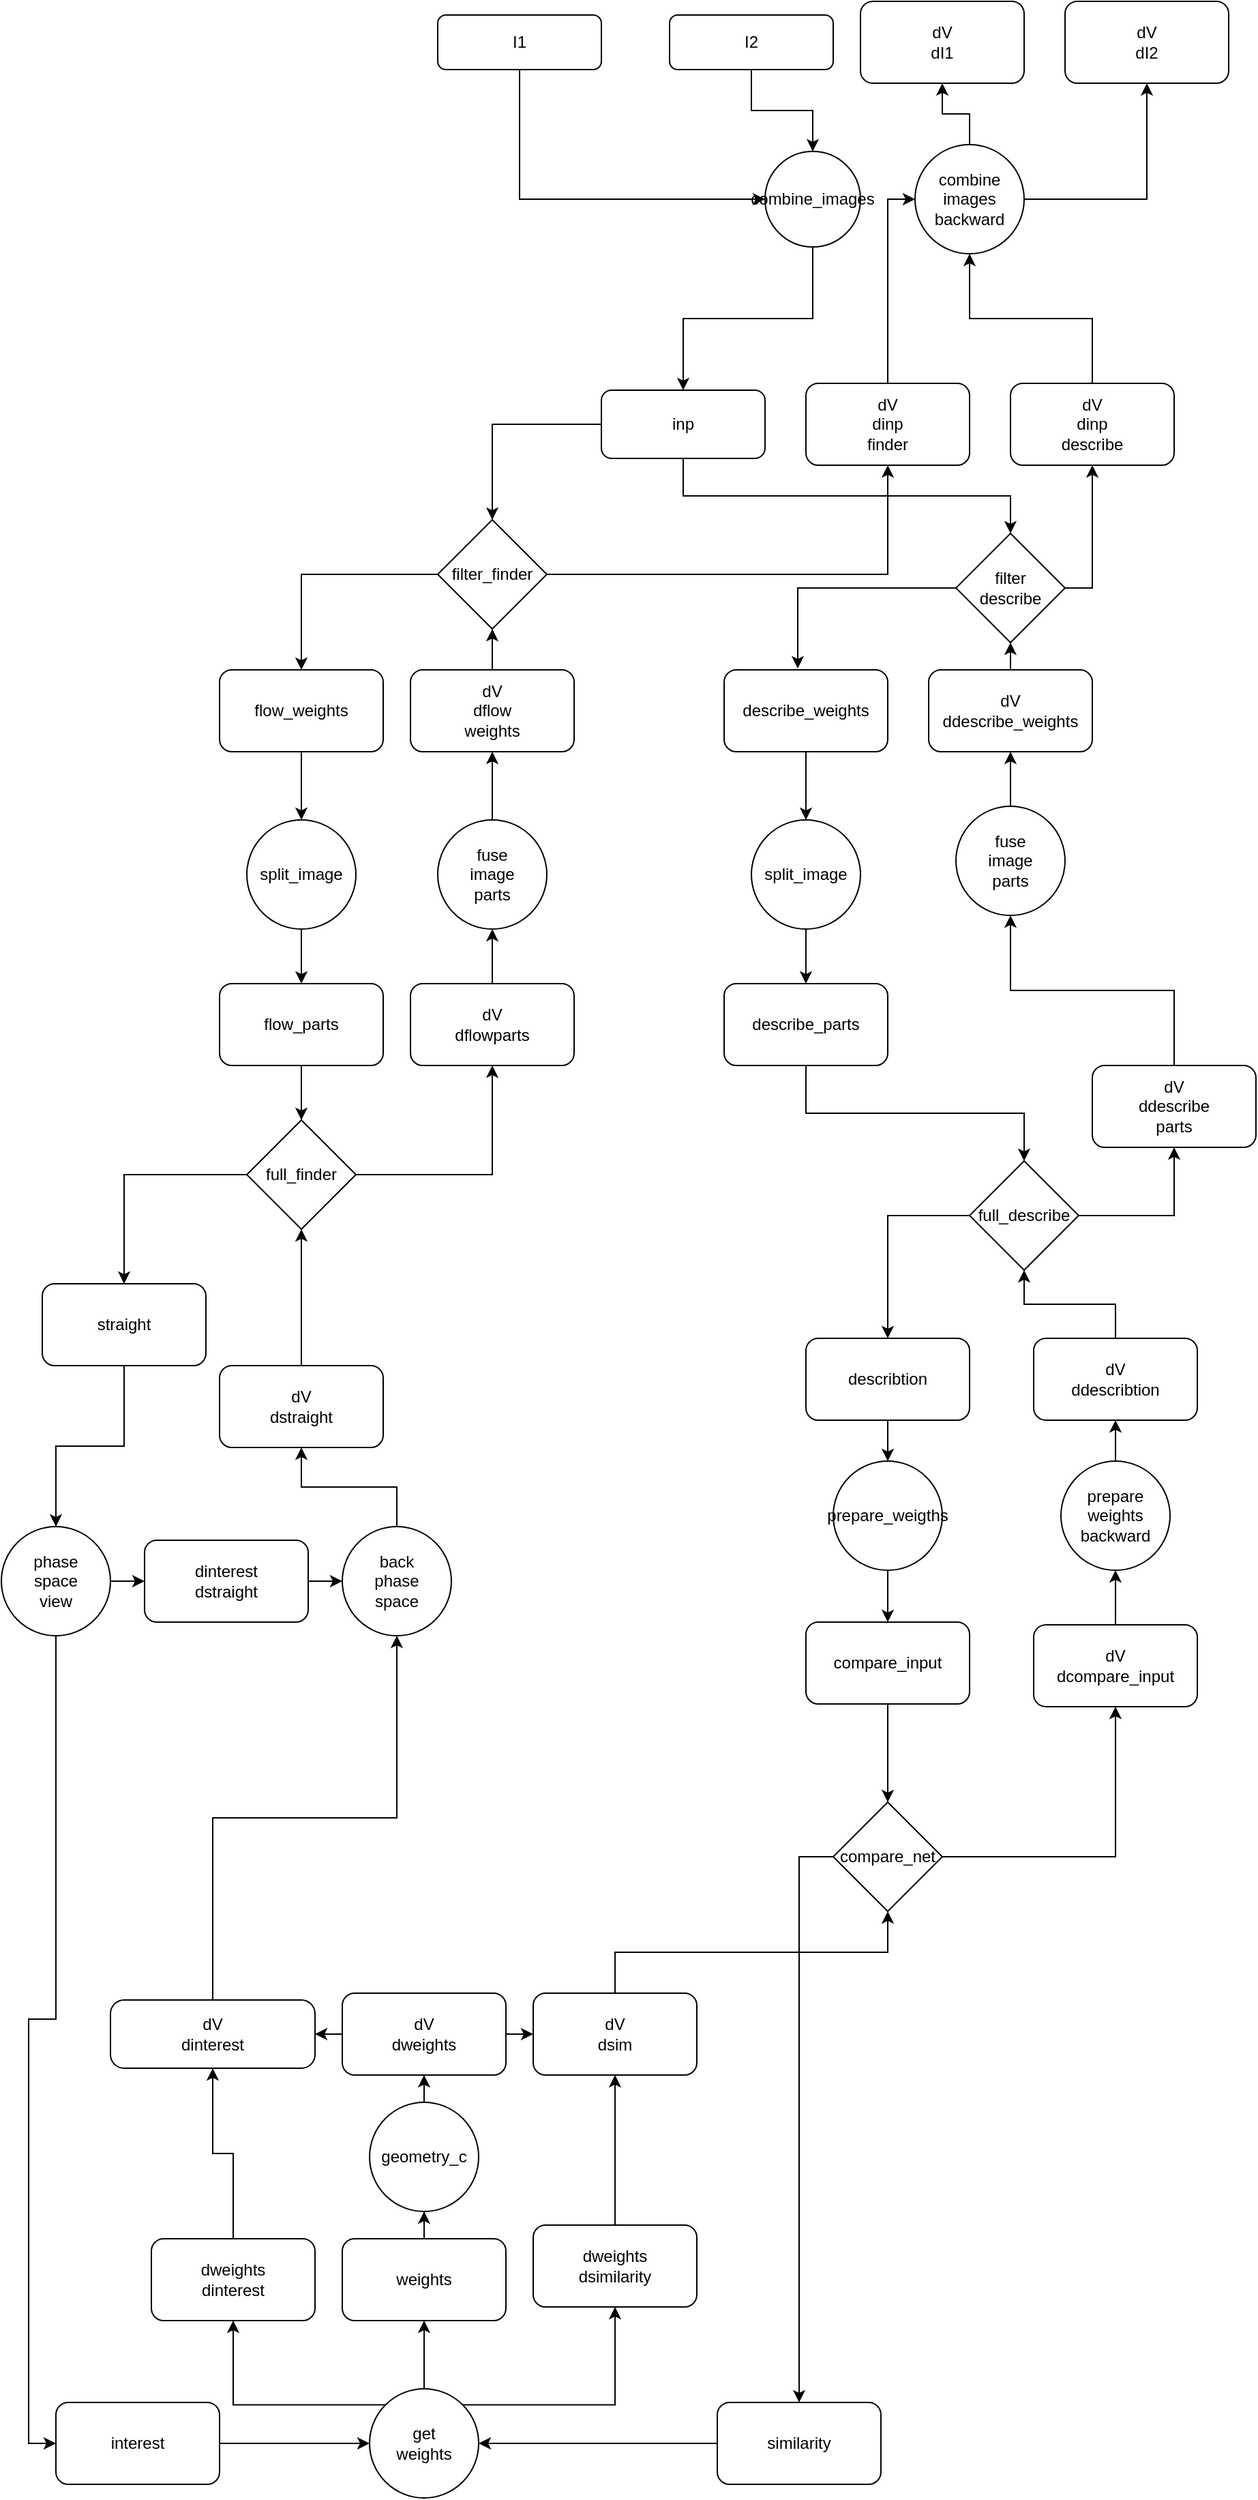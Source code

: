 <mxfile version="13.7.9" type="github" pages="2">
  <diagram id="C5RBs43oDa-KdzZeNtuy" name="Page-1">
    <mxGraphModel dx="1422" dy="861" grid="1" gridSize="10" guides="1" tooltips="1" connect="1" arrows="1" fold="1" page="1" pageScale="1" pageWidth="1654" pageHeight="2336" math="0" shadow="0">
      <root>
        <mxCell id="WIyWlLk6GJQsqaUBKTNV-0" />
        <mxCell id="WIyWlLk6GJQsqaUBKTNV-1" parent="WIyWlLk6GJQsqaUBKTNV-0" />
        <mxCell id="ZOIO8PiVUenInlwV7Wmb-88" style="edgeStyle=orthogonalEdgeStyle;rounded=0;orthogonalLoop=1;jettySize=auto;html=1;entryX=0;entryY=0.5;entryDx=0;entryDy=0;" edge="1" parent="WIyWlLk6GJQsqaUBKTNV-1" source="WIyWlLk6GJQsqaUBKTNV-3" target="UZnxH5_KKz7nb18Rbbq1-2">
          <mxGeometry relative="1" as="geometry">
            <mxPoint x="450" y="140" as="targetPoint" />
            <Array as="points">
              <mxPoint x="390" y="155" />
            </Array>
          </mxGeometry>
        </mxCell>
        <mxCell id="WIyWlLk6GJQsqaUBKTNV-3" value="I1" style="rounded=1;whiteSpace=wrap;html=1;fontSize=12;glass=0;strokeWidth=1;shadow=0;" parent="WIyWlLk6GJQsqaUBKTNV-1" vertex="1">
          <mxGeometry x="330" y="20" width="120" height="40" as="geometry" />
        </mxCell>
        <mxCell id="UZnxH5_KKz7nb18Rbbq1-3" style="edgeStyle=orthogonalEdgeStyle;rounded=0;orthogonalLoop=1;jettySize=auto;html=1;" edge="1" parent="WIyWlLk6GJQsqaUBKTNV-1" source="UZnxH5_KKz7nb18Rbbq1-0" target="UZnxH5_KKz7nb18Rbbq1-2">
          <mxGeometry relative="1" as="geometry" />
        </mxCell>
        <mxCell id="UZnxH5_KKz7nb18Rbbq1-0" value="I2" style="rounded=1;whiteSpace=wrap;html=1;fontSize=12;glass=0;strokeWidth=1;shadow=0;" vertex="1" parent="WIyWlLk6GJQsqaUBKTNV-1">
          <mxGeometry x="500" y="20" width="120" height="40" as="geometry" />
        </mxCell>
        <mxCell id="ZOIO8PiVUenInlwV7Wmb-89" style="edgeStyle=orthogonalEdgeStyle;rounded=0;orthogonalLoop=1;jettySize=auto;html=1;" edge="1" parent="WIyWlLk6GJQsqaUBKTNV-1" source="UZnxH5_KKz7nb18Rbbq1-2" target="UZnxH5_KKz7nb18Rbbq1-5">
          <mxGeometry relative="1" as="geometry" />
        </mxCell>
        <mxCell id="UZnxH5_KKz7nb18Rbbq1-2" value="&lt;div&gt;combine_images&lt;/div&gt;" style="ellipse;whiteSpace=wrap;html=1;aspect=fixed;" vertex="1" parent="WIyWlLk6GJQsqaUBKTNV-1">
          <mxGeometry x="570" y="120" width="70" height="70" as="geometry" />
        </mxCell>
        <mxCell id="UZnxH5_KKz7nb18Rbbq1-8" style="edgeStyle=orthogonalEdgeStyle;rounded=0;orthogonalLoop=1;jettySize=auto;html=1;" edge="1" parent="WIyWlLk6GJQsqaUBKTNV-1" source="UZnxH5_KKz7nb18Rbbq1-5" target="UZnxH5_KKz7nb18Rbbq1-7">
          <mxGeometry relative="1" as="geometry" />
        </mxCell>
        <mxCell id="ZOIO8PiVUenInlwV7Wmb-94" style="edgeStyle=orthogonalEdgeStyle;rounded=0;orthogonalLoop=1;jettySize=auto;html=1;exitX=0.5;exitY=1;exitDx=0;exitDy=0;entryX=0.5;entryY=0;entryDx=0;entryDy=0;" edge="1" parent="WIyWlLk6GJQsqaUBKTNV-1" source="UZnxH5_KKz7nb18Rbbq1-5" target="UZnxH5_KKz7nb18Rbbq1-9">
          <mxGeometry relative="1" as="geometry" />
        </mxCell>
        <mxCell id="UZnxH5_KKz7nb18Rbbq1-5" value="inp" style="rounded=1;whiteSpace=wrap;html=1;" vertex="1" parent="WIyWlLk6GJQsqaUBKTNV-1">
          <mxGeometry x="450" y="295" width="120" height="50" as="geometry" />
        </mxCell>
        <mxCell id="ZOIO8PiVUenInlwV7Wmb-95" style="edgeStyle=orthogonalEdgeStyle;rounded=0;orthogonalLoop=1;jettySize=auto;html=1;exitX=1;exitY=0.5;exitDx=0;exitDy=0;entryX=0.5;entryY=1;entryDx=0;entryDy=0;" edge="1" parent="WIyWlLk6GJQsqaUBKTNV-1" source="UZnxH5_KKz7nb18Rbbq1-7" target="ZOIO8PiVUenInlwV7Wmb-77">
          <mxGeometry relative="1" as="geometry" />
        </mxCell>
        <mxCell id="ZOIO8PiVUenInlwV7Wmb-98" style="edgeStyle=orthogonalEdgeStyle;rounded=0;orthogonalLoop=1;jettySize=auto;html=1;exitX=0;exitY=0.5;exitDx=0;exitDy=0;entryX=0.5;entryY=0;entryDx=0;entryDy=0;" edge="1" parent="WIyWlLk6GJQsqaUBKTNV-1" source="UZnxH5_KKz7nb18Rbbq1-7" target="UZnxH5_KKz7nb18Rbbq1-11">
          <mxGeometry relative="1" as="geometry" />
        </mxCell>
        <mxCell id="UZnxH5_KKz7nb18Rbbq1-7" value="filter_finder" style="rhombus;whiteSpace=wrap;html=1;" vertex="1" parent="WIyWlLk6GJQsqaUBKTNV-1">
          <mxGeometry x="330" y="390" width="80" height="80" as="geometry" />
        </mxCell>
        <mxCell id="ZOIO8PiVUenInlwV7Wmb-73" style="edgeStyle=orthogonalEdgeStyle;rounded=0;orthogonalLoop=1;jettySize=auto;html=1;exitX=0;exitY=0.5;exitDx=0;exitDy=0;entryX=0.45;entryY=-0.017;entryDx=0;entryDy=0;entryPerimeter=0;" edge="1" parent="WIyWlLk6GJQsqaUBKTNV-1" source="UZnxH5_KKz7nb18Rbbq1-9" target="UZnxH5_KKz7nb18Rbbq1-13">
          <mxGeometry relative="1" as="geometry" />
        </mxCell>
        <mxCell id="ZOIO8PiVUenInlwV7Wmb-80" style="edgeStyle=orthogonalEdgeStyle;rounded=0;orthogonalLoop=1;jettySize=auto;html=1;exitX=1;exitY=0.5;exitDx=0;exitDy=0;entryX=0.5;entryY=1;entryDx=0;entryDy=0;" edge="1" parent="WIyWlLk6GJQsqaUBKTNV-1" source="UZnxH5_KKz7nb18Rbbq1-9" target="ZOIO8PiVUenInlwV7Wmb-79">
          <mxGeometry relative="1" as="geometry" />
        </mxCell>
        <mxCell id="UZnxH5_KKz7nb18Rbbq1-9" value="&lt;div&gt;filter&lt;/div&gt;&lt;div&gt;describe&lt;/div&gt;" style="rhombus;whiteSpace=wrap;html=1;" vertex="1" parent="WIyWlLk6GJQsqaUBKTNV-1">
          <mxGeometry x="710" y="400" width="80" height="80" as="geometry" />
        </mxCell>
        <mxCell id="UZnxH5_KKz7nb18Rbbq1-16" style="edgeStyle=orthogonalEdgeStyle;rounded=0;orthogonalLoop=1;jettySize=auto;html=1;" edge="1" parent="WIyWlLk6GJQsqaUBKTNV-1" source="UZnxH5_KKz7nb18Rbbq1-11" target="UZnxH5_KKz7nb18Rbbq1-15">
          <mxGeometry relative="1" as="geometry" />
        </mxCell>
        <mxCell id="UZnxH5_KKz7nb18Rbbq1-11" value="flow_weights" style="rounded=1;whiteSpace=wrap;html=1;" vertex="1" parent="WIyWlLk6GJQsqaUBKTNV-1">
          <mxGeometry x="170" y="500" width="120" height="60" as="geometry" />
        </mxCell>
        <mxCell id="ZOIO8PiVUenInlwV7Wmb-101" style="edgeStyle=orthogonalEdgeStyle;rounded=0;orthogonalLoop=1;jettySize=auto;html=1;exitX=0.5;exitY=1;exitDx=0;exitDy=0;entryX=0.5;entryY=0;entryDx=0;entryDy=0;" edge="1" parent="WIyWlLk6GJQsqaUBKTNV-1" source="UZnxH5_KKz7nb18Rbbq1-13" target="UZnxH5_KKz7nb18Rbbq1-19">
          <mxGeometry relative="1" as="geometry" />
        </mxCell>
        <mxCell id="UZnxH5_KKz7nb18Rbbq1-13" value="describe_weights" style="rounded=1;whiteSpace=wrap;html=1;" vertex="1" parent="WIyWlLk6GJQsqaUBKTNV-1">
          <mxGeometry x="540" y="500" width="120" height="60" as="geometry" />
        </mxCell>
        <mxCell id="UZnxH5_KKz7nb18Rbbq1-18" style="edgeStyle=orthogonalEdgeStyle;rounded=0;orthogonalLoop=1;jettySize=auto;html=1;" edge="1" parent="WIyWlLk6GJQsqaUBKTNV-1" source="UZnxH5_KKz7nb18Rbbq1-15" target="UZnxH5_KKz7nb18Rbbq1-17">
          <mxGeometry relative="1" as="geometry" />
        </mxCell>
        <mxCell id="UZnxH5_KKz7nb18Rbbq1-15" value="split_image" style="ellipse;whiteSpace=wrap;html=1;aspect=fixed;" vertex="1" parent="WIyWlLk6GJQsqaUBKTNV-1">
          <mxGeometry x="190" y="610" width="80" height="80" as="geometry" />
        </mxCell>
        <mxCell id="UZnxH5_KKz7nb18Rbbq1-24" style="edgeStyle=orthogonalEdgeStyle;rounded=0;orthogonalLoop=1;jettySize=auto;html=1;" edge="1" parent="WIyWlLk6GJQsqaUBKTNV-1" source="UZnxH5_KKz7nb18Rbbq1-17" target="UZnxH5_KKz7nb18Rbbq1-23">
          <mxGeometry relative="1" as="geometry" />
        </mxCell>
        <mxCell id="UZnxH5_KKz7nb18Rbbq1-17" value="flow_parts" style="rounded=1;whiteSpace=wrap;html=1;" vertex="1" parent="WIyWlLk6GJQsqaUBKTNV-1">
          <mxGeometry x="170" y="730" width="120" height="60" as="geometry" />
        </mxCell>
        <mxCell id="UZnxH5_KKz7nb18Rbbq1-22" style="edgeStyle=orthogonalEdgeStyle;rounded=0;orthogonalLoop=1;jettySize=auto;html=1;" edge="1" parent="WIyWlLk6GJQsqaUBKTNV-1" source="UZnxH5_KKz7nb18Rbbq1-19" target="UZnxH5_KKz7nb18Rbbq1-21">
          <mxGeometry relative="1" as="geometry" />
        </mxCell>
        <mxCell id="UZnxH5_KKz7nb18Rbbq1-19" value="split_image" style="ellipse;whiteSpace=wrap;html=1;aspect=fixed;" vertex="1" parent="WIyWlLk6GJQsqaUBKTNV-1">
          <mxGeometry x="560" y="610" width="80" height="80" as="geometry" />
        </mxCell>
        <mxCell id="UZnxH5_KKz7nb18Rbbq1-28" style="edgeStyle=orthogonalEdgeStyle;rounded=0;orthogonalLoop=1;jettySize=auto;html=1;exitX=0.5;exitY=1;exitDx=0;exitDy=0;" edge="1" parent="WIyWlLk6GJQsqaUBKTNV-1" source="UZnxH5_KKz7nb18Rbbq1-21" target="UZnxH5_KKz7nb18Rbbq1-27">
          <mxGeometry relative="1" as="geometry" />
        </mxCell>
        <mxCell id="UZnxH5_KKz7nb18Rbbq1-21" value="describe_parts" style="rounded=1;whiteSpace=wrap;html=1;" vertex="1" parent="WIyWlLk6GJQsqaUBKTNV-1">
          <mxGeometry x="540" y="730" width="120" height="60" as="geometry" />
        </mxCell>
        <mxCell id="ZOIO8PiVUenInlwV7Wmb-51" style="edgeStyle=orthogonalEdgeStyle;rounded=0;orthogonalLoop=1;jettySize=auto;html=1;entryX=0.5;entryY=1;entryDx=0;entryDy=0;" edge="1" parent="WIyWlLk6GJQsqaUBKTNV-1" source="UZnxH5_KKz7nb18Rbbq1-23" target="ZOIO8PiVUenInlwV7Wmb-50">
          <mxGeometry relative="1" as="geometry" />
        </mxCell>
        <mxCell id="ZOIO8PiVUenInlwV7Wmb-100" style="edgeStyle=orthogonalEdgeStyle;rounded=0;orthogonalLoop=1;jettySize=auto;html=1;exitX=0;exitY=0.5;exitDx=0;exitDy=0;entryX=0.5;entryY=0;entryDx=0;entryDy=0;" edge="1" parent="WIyWlLk6GJQsqaUBKTNV-1" source="UZnxH5_KKz7nb18Rbbq1-23" target="UZnxH5_KKz7nb18Rbbq1-25">
          <mxGeometry relative="1" as="geometry" />
        </mxCell>
        <mxCell id="UZnxH5_KKz7nb18Rbbq1-23" value="full_finder" style="rhombus;whiteSpace=wrap;html=1;" vertex="1" parent="WIyWlLk6GJQsqaUBKTNV-1">
          <mxGeometry x="190" y="830" width="80" height="80" as="geometry" />
        </mxCell>
        <mxCell id="ZOIO8PiVUenInlwV7Wmb-5" style="edgeStyle=orthogonalEdgeStyle;rounded=0;orthogonalLoop=1;jettySize=auto;html=1;entryX=0.5;entryY=0;entryDx=0;entryDy=0;" edge="1" parent="WIyWlLk6GJQsqaUBKTNV-1" source="UZnxH5_KKz7nb18Rbbq1-25" target="ZOIO8PiVUenInlwV7Wmb-4">
          <mxGeometry relative="1" as="geometry" />
        </mxCell>
        <mxCell id="UZnxH5_KKz7nb18Rbbq1-25" value="straight" style="rounded=1;whiteSpace=wrap;html=1;" vertex="1" parent="WIyWlLk6GJQsqaUBKTNV-1">
          <mxGeometry x="40" y="950" width="120" height="60" as="geometry" />
        </mxCell>
        <mxCell id="ZOIO8PiVUenInlwV7Wmb-66" style="edgeStyle=orthogonalEdgeStyle;rounded=0;orthogonalLoop=1;jettySize=auto;html=1;entryX=0.5;entryY=1;entryDx=0;entryDy=0;" edge="1" parent="WIyWlLk6GJQsqaUBKTNV-1" source="UZnxH5_KKz7nb18Rbbq1-27" target="ZOIO8PiVUenInlwV7Wmb-59">
          <mxGeometry relative="1" as="geometry" />
        </mxCell>
        <mxCell id="ZOIO8PiVUenInlwV7Wmb-120" style="edgeStyle=orthogonalEdgeStyle;rounded=0;orthogonalLoop=1;jettySize=auto;html=1;exitX=0;exitY=0.5;exitDx=0;exitDy=0;entryX=0.5;entryY=0;entryDx=0;entryDy=0;" edge="1" parent="WIyWlLk6GJQsqaUBKTNV-1" source="UZnxH5_KKz7nb18Rbbq1-27" target="UZnxH5_KKz7nb18Rbbq1-29">
          <mxGeometry relative="1" as="geometry" />
        </mxCell>
        <mxCell id="UZnxH5_KKz7nb18Rbbq1-27" value="full_describe" style="rhombus;whiteSpace=wrap;html=1;" vertex="1" parent="WIyWlLk6GJQsqaUBKTNV-1">
          <mxGeometry x="720" y="860" width="80" height="80" as="geometry" />
        </mxCell>
        <mxCell id="UZnxH5_KKz7nb18Rbbq1-32" style="edgeStyle=orthogonalEdgeStyle;rounded=0;orthogonalLoop=1;jettySize=auto;html=1;entryX=0.5;entryY=0;entryDx=0;entryDy=0;" edge="1" parent="WIyWlLk6GJQsqaUBKTNV-1" source="UZnxH5_KKz7nb18Rbbq1-29" target="UZnxH5_KKz7nb18Rbbq1-31">
          <mxGeometry relative="1" as="geometry" />
        </mxCell>
        <mxCell id="UZnxH5_KKz7nb18Rbbq1-29" value="&lt;div&gt;describtion&lt;/div&gt;" style="rounded=1;whiteSpace=wrap;html=1;" vertex="1" parent="WIyWlLk6GJQsqaUBKTNV-1">
          <mxGeometry x="600" y="990" width="120" height="60" as="geometry" />
        </mxCell>
        <mxCell id="UZnxH5_KKz7nb18Rbbq1-34" style="edgeStyle=orthogonalEdgeStyle;rounded=0;orthogonalLoop=1;jettySize=auto;html=1;" edge="1" parent="WIyWlLk6GJQsqaUBKTNV-1" source="UZnxH5_KKz7nb18Rbbq1-31" target="UZnxH5_KKz7nb18Rbbq1-33">
          <mxGeometry relative="1" as="geometry" />
        </mxCell>
        <mxCell id="UZnxH5_KKz7nb18Rbbq1-31" value="prepare_weigths" style="ellipse;whiteSpace=wrap;html=1;aspect=fixed;" vertex="1" parent="WIyWlLk6GJQsqaUBKTNV-1">
          <mxGeometry x="620" y="1080" width="80" height="80" as="geometry" />
        </mxCell>
        <mxCell id="ZOIO8PiVUenInlwV7Wmb-37" style="edgeStyle=orthogonalEdgeStyle;rounded=0;orthogonalLoop=1;jettySize=auto;html=1;entryX=0.5;entryY=0;entryDx=0;entryDy=0;" edge="1" parent="WIyWlLk6GJQsqaUBKTNV-1" source="UZnxH5_KKz7nb18Rbbq1-33" target="ZOIO8PiVUenInlwV7Wmb-0">
          <mxGeometry relative="1" as="geometry" />
        </mxCell>
        <mxCell id="UZnxH5_KKz7nb18Rbbq1-33" value="compare_input" style="rounded=1;whiteSpace=wrap;html=1;" vertex="1" parent="WIyWlLk6GJQsqaUBKTNV-1">
          <mxGeometry x="600" y="1198" width="120" height="60" as="geometry" />
        </mxCell>
        <mxCell id="ZOIO8PiVUenInlwV7Wmb-117" style="edgeStyle=orthogonalEdgeStyle;rounded=0;orthogonalLoop=1;jettySize=auto;html=1;exitX=1;exitY=0.5;exitDx=0;exitDy=0;entryX=0.5;entryY=1;entryDx=0;entryDy=0;" edge="1" parent="WIyWlLk6GJQsqaUBKTNV-1" source="ZOIO8PiVUenInlwV7Wmb-0" target="ZOIO8PiVUenInlwV7Wmb-33">
          <mxGeometry relative="1" as="geometry" />
        </mxCell>
        <mxCell id="ZOIO8PiVUenInlwV7Wmb-118" style="edgeStyle=orthogonalEdgeStyle;rounded=0;orthogonalLoop=1;jettySize=auto;html=1;exitX=0;exitY=0.5;exitDx=0;exitDy=0;entryX=0.5;entryY=0;entryDx=0;entryDy=0;" edge="1" parent="WIyWlLk6GJQsqaUBKTNV-1" source="ZOIO8PiVUenInlwV7Wmb-0" target="ZOIO8PiVUenInlwV7Wmb-2">
          <mxGeometry relative="1" as="geometry" />
        </mxCell>
        <mxCell id="ZOIO8PiVUenInlwV7Wmb-0" value="compare_net" style="rhombus;whiteSpace=wrap;html=1;" vertex="1" parent="WIyWlLk6GJQsqaUBKTNV-1">
          <mxGeometry x="620" y="1330" width="80" height="80" as="geometry" />
        </mxCell>
        <mxCell id="ZOIO8PiVUenInlwV7Wmb-10" style="edgeStyle=orthogonalEdgeStyle;rounded=0;orthogonalLoop=1;jettySize=auto;html=1;entryX=1;entryY=0.5;entryDx=0;entryDy=0;" edge="1" parent="WIyWlLk6GJQsqaUBKTNV-1" source="ZOIO8PiVUenInlwV7Wmb-2" target="ZOIO8PiVUenInlwV7Wmb-8">
          <mxGeometry relative="1" as="geometry" />
        </mxCell>
        <mxCell id="ZOIO8PiVUenInlwV7Wmb-2" value="similarity" style="rounded=1;whiteSpace=wrap;html=1;" vertex="1" parent="WIyWlLk6GJQsqaUBKTNV-1">
          <mxGeometry x="535" y="1770" width="120" height="60" as="geometry" />
        </mxCell>
        <mxCell id="ZOIO8PiVUenInlwV7Wmb-121" style="edgeStyle=orthogonalEdgeStyle;rounded=0;orthogonalLoop=1;jettySize=auto;html=1;exitX=0.5;exitY=1;exitDx=0;exitDy=0;entryX=0;entryY=0.5;entryDx=0;entryDy=0;" edge="1" parent="WIyWlLk6GJQsqaUBKTNV-1" source="ZOIO8PiVUenInlwV7Wmb-4" target="ZOIO8PiVUenInlwV7Wmb-6">
          <mxGeometry relative="1" as="geometry" />
        </mxCell>
        <mxCell id="ZOIO8PiVUenInlwV7Wmb-4" value="&lt;div&gt;phase&lt;/div&gt;&lt;div&gt;space&lt;/div&gt;&lt;div&gt;view&lt;br&gt;&lt;/div&gt;" style="ellipse;whiteSpace=wrap;html=1;aspect=fixed;" vertex="1" parent="WIyWlLk6GJQsqaUBKTNV-1">
          <mxGeometry x="10" y="1128" width="80" height="80" as="geometry" />
        </mxCell>
        <mxCell id="ZOIO8PiVUenInlwV7Wmb-9" style="edgeStyle=orthogonalEdgeStyle;rounded=0;orthogonalLoop=1;jettySize=auto;html=1;" edge="1" parent="WIyWlLk6GJQsqaUBKTNV-1" source="ZOIO8PiVUenInlwV7Wmb-6" target="ZOIO8PiVUenInlwV7Wmb-8">
          <mxGeometry relative="1" as="geometry" />
        </mxCell>
        <mxCell id="ZOIO8PiVUenInlwV7Wmb-6" value="interest" style="rounded=1;whiteSpace=wrap;html=1;" vertex="1" parent="WIyWlLk6GJQsqaUBKTNV-1">
          <mxGeometry x="50" y="1770" width="120" height="60" as="geometry" />
        </mxCell>
        <mxCell id="ZOIO8PiVUenInlwV7Wmb-12" style="edgeStyle=orthogonalEdgeStyle;rounded=0;orthogonalLoop=1;jettySize=auto;html=1;exitX=0.5;exitY=0;exitDx=0;exitDy=0;entryX=0.5;entryY=1;entryDx=0;entryDy=0;" edge="1" parent="WIyWlLk6GJQsqaUBKTNV-1" source="ZOIO8PiVUenInlwV7Wmb-8" target="ZOIO8PiVUenInlwV7Wmb-11">
          <mxGeometry relative="1" as="geometry" />
        </mxCell>
        <mxCell id="ZOIO8PiVUenInlwV7Wmb-110" style="edgeStyle=orthogonalEdgeStyle;rounded=0;orthogonalLoop=1;jettySize=auto;html=1;exitX=0;exitY=0;exitDx=0;exitDy=0;entryX=0.5;entryY=1;entryDx=0;entryDy=0;" edge="1" parent="WIyWlLk6GJQsqaUBKTNV-1" source="ZOIO8PiVUenInlwV7Wmb-8" target="ZOIO8PiVUenInlwV7Wmb-17">
          <mxGeometry relative="1" as="geometry" />
        </mxCell>
        <mxCell id="ZOIO8PiVUenInlwV7Wmb-111" style="edgeStyle=orthogonalEdgeStyle;rounded=0;orthogonalLoop=1;jettySize=auto;html=1;exitX=1;exitY=0;exitDx=0;exitDy=0;entryX=0.5;entryY=1;entryDx=0;entryDy=0;" edge="1" parent="WIyWlLk6GJQsqaUBKTNV-1" source="ZOIO8PiVUenInlwV7Wmb-8" target="ZOIO8PiVUenInlwV7Wmb-21">
          <mxGeometry relative="1" as="geometry" />
        </mxCell>
        <mxCell id="ZOIO8PiVUenInlwV7Wmb-8" value="&lt;div&gt;get&lt;/div&gt;&lt;div&gt;weights&lt;br&gt;&lt;/div&gt;" style="ellipse;whiteSpace=wrap;html=1;aspect=fixed;" vertex="1" parent="WIyWlLk6GJQsqaUBKTNV-1">
          <mxGeometry x="280" y="1760" width="80" height="80" as="geometry" />
        </mxCell>
        <mxCell id="ZOIO8PiVUenInlwV7Wmb-14" style="edgeStyle=orthogonalEdgeStyle;rounded=0;orthogonalLoop=1;jettySize=auto;html=1;entryX=0.5;entryY=1;entryDx=0;entryDy=0;" edge="1" parent="WIyWlLk6GJQsqaUBKTNV-1" source="ZOIO8PiVUenInlwV7Wmb-11" target="ZOIO8PiVUenInlwV7Wmb-13">
          <mxGeometry relative="1" as="geometry" />
        </mxCell>
        <mxCell id="ZOIO8PiVUenInlwV7Wmb-11" value="weights" style="rounded=1;whiteSpace=wrap;html=1;" vertex="1" parent="WIyWlLk6GJQsqaUBKTNV-1">
          <mxGeometry x="260" y="1650" width="120" height="60" as="geometry" />
        </mxCell>
        <mxCell id="ZOIO8PiVUenInlwV7Wmb-16" style="edgeStyle=orthogonalEdgeStyle;rounded=0;orthogonalLoop=1;jettySize=auto;html=1;entryX=0.5;entryY=1;entryDx=0;entryDy=0;" edge="1" parent="WIyWlLk6GJQsqaUBKTNV-1" source="ZOIO8PiVUenInlwV7Wmb-13" target="ZOIO8PiVUenInlwV7Wmb-15">
          <mxGeometry relative="1" as="geometry" />
        </mxCell>
        <mxCell id="ZOIO8PiVUenInlwV7Wmb-13" value="geometry_c" style="ellipse;whiteSpace=wrap;html=1;aspect=fixed;" vertex="1" parent="WIyWlLk6GJQsqaUBKTNV-1">
          <mxGeometry x="280" y="1550" width="80" height="80" as="geometry" />
        </mxCell>
        <mxCell id="ZOIO8PiVUenInlwV7Wmb-112" style="edgeStyle=orthogonalEdgeStyle;rounded=0;orthogonalLoop=1;jettySize=auto;html=1;exitX=0;exitY=0.5;exitDx=0;exitDy=0;entryX=1;entryY=0.5;entryDx=0;entryDy=0;" edge="1" parent="WIyWlLk6GJQsqaUBKTNV-1" source="ZOIO8PiVUenInlwV7Wmb-15" target="ZOIO8PiVUenInlwV7Wmb-20">
          <mxGeometry relative="1" as="geometry" />
        </mxCell>
        <mxCell id="ZOIO8PiVUenInlwV7Wmb-113" style="edgeStyle=orthogonalEdgeStyle;rounded=0;orthogonalLoop=1;jettySize=auto;html=1;exitX=1;exitY=0.5;exitDx=0;exitDy=0;entryX=0;entryY=0.5;entryDx=0;entryDy=0;" edge="1" parent="WIyWlLk6GJQsqaUBKTNV-1" source="ZOIO8PiVUenInlwV7Wmb-15" target="ZOIO8PiVUenInlwV7Wmb-25">
          <mxGeometry relative="1" as="geometry" />
        </mxCell>
        <mxCell id="ZOIO8PiVUenInlwV7Wmb-15" value="&lt;div&gt;dV&lt;/div&gt;&lt;div&gt;dweights&lt;/div&gt;" style="rounded=1;whiteSpace=wrap;html=1;" vertex="1" parent="WIyWlLk6GJQsqaUBKTNV-1">
          <mxGeometry x="260" y="1470" width="120" height="60" as="geometry" />
        </mxCell>
        <mxCell id="ZOIO8PiVUenInlwV7Wmb-24" style="edgeStyle=orthogonalEdgeStyle;rounded=0;orthogonalLoop=1;jettySize=auto;html=1;" edge="1" parent="WIyWlLk6GJQsqaUBKTNV-1" source="ZOIO8PiVUenInlwV7Wmb-17" target="ZOIO8PiVUenInlwV7Wmb-20">
          <mxGeometry relative="1" as="geometry" />
        </mxCell>
        <mxCell id="ZOIO8PiVUenInlwV7Wmb-17" value="&lt;div&gt;dweights&lt;/div&gt;&lt;div&gt;dinterest&lt;/div&gt;" style="rounded=1;whiteSpace=wrap;html=1;" vertex="1" parent="WIyWlLk6GJQsqaUBKTNV-1">
          <mxGeometry x="120" y="1650" width="120" height="60" as="geometry" />
        </mxCell>
        <mxCell id="ZOIO8PiVUenInlwV7Wmb-115" style="edgeStyle=orthogonalEdgeStyle;rounded=0;orthogonalLoop=1;jettySize=auto;html=1;entryX=0.5;entryY=1;entryDx=0;entryDy=0;exitX=0.5;exitY=0;exitDx=0;exitDy=0;" edge="1" parent="WIyWlLk6GJQsqaUBKTNV-1" source="ZOIO8PiVUenInlwV7Wmb-20" target="ZOIO8PiVUenInlwV7Wmb-41">
          <mxGeometry relative="1" as="geometry" />
        </mxCell>
        <mxCell id="ZOIO8PiVUenInlwV7Wmb-20" value="&lt;div&gt;dV&lt;/div&gt;&lt;div&gt;dinterest&lt;br&gt;&lt;/div&gt;" style="rounded=1;whiteSpace=wrap;html=1;arcSize=20;" vertex="1" parent="WIyWlLk6GJQsqaUBKTNV-1">
          <mxGeometry x="90" y="1475" width="150" height="50" as="geometry" />
        </mxCell>
        <mxCell id="ZOIO8PiVUenInlwV7Wmb-107" style="edgeStyle=orthogonalEdgeStyle;rounded=0;orthogonalLoop=1;jettySize=auto;html=1;exitX=0.5;exitY=0;exitDx=0;exitDy=0;" edge="1" parent="WIyWlLk6GJQsqaUBKTNV-1" source="ZOIO8PiVUenInlwV7Wmb-21" target="ZOIO8PiVUenInlwV7Wmb-25">
          <mxGeometry relative="1" as="geometry" />
        </mxCell>
        <mxCell id="ZOIO8PiVUenInlwV7Wmb-21" value="&lt;div&gt;dweights&lt;/div&gt;&lt;div&gt;dsimilarity&lt;br&gt;&lt;/div&gt;" style="rounded=1;whiteSpace=wrap;html=1;" vertex="1" parent="WIyWlLk6GJQsqaUBKTNV-1">
          <mxGeometry x="400" y="1640" width="120" height="60" as="geometry" />
        </mxCell>
        <mxCell id="ZOIO8PiVUenInlwV7Wmb-105" style="edgeStyle=orthogonalEdgeStyle;rounded=0;orthogonalLoop=1;jettySize=auto;html=1;exitX=0.5;exitY=0;exitDx=0;exitDy=0;entryX=0.5;entryY=1;entryDx=0;entryDy=0;" edge="1" parent="WIyWlLk6GJQsqaUBKTNV-1" source="ZOIO8PiVUenInlwV7Wmb-25" target="ZOIO8PiVUenInlwV7Wmb-0">
          <mxGeometry relative="1" as="geometry" />
        </mxCell>
        <mxCell id="ZOIO8PiVUenInlwV7Wmb-58" style="edgeStyle=orthogonalEdgeStyle;rounded=0;orthogonalLoop=1;jettySize=auto;html=1;exitX=0.5;exitY=0;exitDx=0;exitDy=0;" edge="1" parent="WIyWlLk6GJQsqaUBKTNV-1" source="ZOIO8PiVUenInlwV7Wmb-33" target="ZOIO8PiVUenInlwV7Wmb-57">
          <mxGeometry relative="1" as="geometry" />
        </mxCell>
        <mxCell id="ZOIO8PiVUenInlwV7Wmb-33" value="&lt;div&gt;dV&lt;/div&gt;&lt;div&gt;dcompare_input&lt;br&gt;&lt;/div&gt;" style="rounded=1;whiteSpace=wrap;html=1;" vertex="1" parent="WIyWlLk6GJQsqaUBKTNV-1">
          <mxGeometry x="767" y="1200" width="120" height="60" as="geometry" />
        </mxCell>
        <mxCell id="ZOIO8PiVUenInlwV7Wmb-42" style="edgeStyle=orthogonalEdgeStyle;rounded=0;orthogonalLoop=1;jettySize=auto;html=1;entryX=0;entryY=0.5;entryDx=0;entryDy=0;" edge="1" parent="WIyWlLk6GJQsqaUBKTNV-1" source="ZOIO8PiVUenInlwV7Wmb-40" target="ZOIO8PiVUenInlwV7Wmb-41">
          <mxGeometry relative="1" as="geometry" />
        </mxCell>
        <mxCell id="ZOIO8PiVUenInlwV7Wmb-45" style="edgeStyle=orthogonalEdgeStyle;rounded=0;orthogonalLoop=1;jettySize=auto;html=1;entryX=0.5;entryY=1;entryDx=0;entryDy=0;" edge="1" parent="WIyWlLk6GJQsqaUBKTNV-1" source="ZOIO8PiVUenInlwV7Wmb-41" target="ZOIO8PiVUenInlwV7Wmb-44">
          <mxGeometry relative="1" as="geometry" />
        </mxCell>
        <mxCell id="ZOIO8PiVUenInlwV7Wmb-41" value="&lt;div&gt;back&lt;/div&gt;&lt;div&gt;phase &lt;br&gt;&lt;/div&gt;&lt;div&gt;space&lt;br&gt;&lt;/div&gt;" style="ellipse;whiteSpace=wrap;html=1;aspect=fixed;" vertex="1" parent="WIyWlLk6GJQsqaUBKTNV-1">
          <mxGeometry x="260" y="1128" width="80" height="80" as="geometry" />
        </mxCell>
        <mxCell id="ZOIO8PiVUenInlwV7Wmb-116" style="edgeStyle=orthogonalEdgeStyle;rounded=0;orthogonalLoop=1;jettySize=auto;html=1;exitX=0.5;exitY=0;exitDx=0;exitDy=0;entryX=0.5;entryY=1;entryDx=0;entryDy=0;" edge="1" parent="WIyWlLk6GJQsqaUBKTNV-1" source="ZOIO8PiVUenInlwV7Wmb-44" target="UZnxH5_KKz7nb18Rbbq1-23">
          <mxGeometry relative="1" as="geometry" />
        </mxCell>
        <mxCell id="ZOIO8PiVUenInlwV7Wmb-44" value="&lt;div&gt;dV&lt;/div&gt;&lt;div&gt;dstraight&lt;br&gt;&lt;/div&gt;" style="rounded=1;whiteSpace=wrap;html=1;" vertex="1" parent="WIyWlLk6GJQsqaUBKTNV-1">
          <mxGeometry x="170" y="1010" width="120" height="60" as="geometry" />
        </mxCell>
        <mxCell id="ZOIO8PiVUenInlwV7Wmb-53" style="edgeStyle=orthogonalEdgeStyle;rounded=0;orthogonalLoop=1;jettySize=auto;html=1;entryX=0.5;entryY=1;entryDx=0;entryDy=0;" edge="1" parent="WIyWlLk6GJQsqaUBKTNV-1" source="ZOIO8PiVUenInlwV7Wmb-50" target="ZOIO8PiVUenInlwV7Wmb-52">
          <mxGeometry relative="1" as="geometry" />
        </mxCell>
        <mxCell id="ZOIO8PiVUenInlwV7Wmb-50" value="&lt;div&gt;dV&lt;/div&gt;&lt;div&gt;dflowparts&lt;br&gt;&lt;/div&gt;" style="rounded=1;whiteSpace=wrap;html=1;" vertex="1" parent="WIyWlLk6GJQsqaUBKTNV-1">
          <mxGeometry x="310" y="730" width="120" height="60" as="geometry" />
        </mxCell>
        <mxCell id="ZOIO8PiVUenInlwV7Wmb-55" style="edgeStyle=orthogonalEdgeStyle;rounded=0;orthogonalLoop=1;jettySize=auto;html=1;entryX=0.5;entryY=1;entryDx=0;entryDy=0;" edge="1" parent="WIyWlLk6GJQsqaUBKTNV-1" source="ZOIO8PiVUenInlwV7Wmb-52" target="ZOIO8PiVUenInlwV7Wmb-54">
          <mxGeometry relative="1" as="geometry" />
        </mxCell>
        <mxCell id="ZOIO8PiVUenInlwV7Wmb-52" value="&lt;div&gt;fuse&lt;/div&gt;&lt;div&gt;image&lt;/div&gt;&lt;div&gt;parts&lt;br&gt;&lt;/div&gt;" style="ellipse;whiteSpace=wrap;html=1;aspect=fixed;" vertex="1" parent="WIyWlLk6GJQsqaUBKTNV-1">
          <mxGeometry x="330" y="610" width="80" height="80" as="geometry" />
        </mxCell>
        <mxCell id="ZOIO8PiVUenInlwV7Wmb-72" style="edgeStyle=orthogonalEdgeStyle;rounded=0;orthogonalLoop=1;jettySize=auto;html=1;exitX=0.5;exitY=0;exitDx=0;exitDy=0;entryX=0.5;entryY=1;entryDx=0;entryDy=0;" edge="1" parent="WIyWlLk6GJQsqaUBKTNV-1" source="ZOIO8PiVUenInlwV7Wmb-54" target="UZnxH5_KKz7nb18Rbbq1-7">
          <mxGeometry relative="1" as="geometry" />
        </mxCell>
        <mxCell id="ZOIO8PiVUenInlwV7Wmb-54" value="&lt;div&gt;dV&lt;/div&gt;&lt;div&gt;dflow&lt;/div&gt;&lt;div&gt;weights&lt;br&gt;&lt;/div&gt;" style="rounded=1;whiteSpace=wrap;html=1;" vertex="1" parent="WIyWlLk6GJQsqaUBKTNV-1">
          <mxGeometry x="310" y="500" width="120" height="60" as="geometry" />
        </mxCell>
        <mxCell id="ZOIO8PiVUenInlwV7Wmb-64" style="edgeStyle=orthogonalEdgeStyle;rounded=0;orthogonalLoop=1;jettySize=auto;html=1;exitX=0.5;exitY=0;exitDx=0;exitDy=0;entryX=0.5;entryY=1;entryDx=0;entryDy=0;" edge="1" parent="WIyWlLk6GJQsqaUBKTNV-1" source="ZOIO8PiVUenInlwV7Wmb-57" target="ZOIO8PiVUenInlwV7Wmb-63">
          <mxGeometry relative="1" as="geometry" />
        </mxCell>
        <mxCell id="ZOIO8PiVUenInlwV7Wmb-57" value="&lt;div&gt;prepare&lt;/div&gt;&lt;div&gt;weights&lt;/div&gt;&lt;div&gt;backward&lt;br&gt;&lt;/div&gt;" style="ellipse;whiteSpace=wrap;html=1;aspect=fixed;" vertex="1" parent="WIyWlLk6GJQsqaUBKTNV-1">
          <mxGeometry x="787" y="1080" width="80" height="80" as="geometry" />
        </mxCell>
        <mxCell id="ZOIO8PiVUenInlwV7Wmb-68" style="edgeStyle=orthogonalEdgeStyle;rounded=0;orthogonalLoop=1;jettySize=auto;html=1;exitX=0.5;exitY=0;exitDx=0;exitDy=0;entryX=0.5;entryY=1;entryDx=0;entryDy=0;" edge="1" parent="WIyWlLk6GJQsqaUBKTNV-1" source="ZOIO8PiVUenInlwV7Wmb-59" target="ZOIO8PiVUenInlwV7Wmb-67">
          <mxGeometry relative="1" as="geometry" />
        </mxCell>
        <mxCell id="ZOIO8PiVUenInlwV7Wmb-59" value="&lt;div&gt;dV&lt;/div&gt;&lt;div&gt;ddescribe&lt;/div&gt;&lt;div&gt;parts&lt;br&gt;&lt;/div&gt;" style="rounded=1;whiteSpace=wrap;html=1;" vertex="1" parent="WIyWlLk6GJQsqaUBKTNV-1">
          <mxGeometry x="810" y="790" width="120" height="60" as="geometry" />
        </mxCell>
        <mxCell id="ZOIO8PiVUenInlwV7Wmb-65" style="edgeStyle=orthogonalEdgeStyle;rounded=0;orthogonalLoop=1;jettySize=auto;html=1;exitX=0.5;exitY=0;exitDx=0;exitDy=0;entryX=0.5;entryY=1;entryDx=0;entryDy=0;" edge="1" parent="WIyWlLk6GJQsqaUBKTNV-1" source="ZOIO8PiVUenInlwV7Wmb-63" target="UZnxH5_KKz7nb18Rbbq1-27">
          <mxGeometry relative="1" as="geometry" />
        </mxCell>
        <mxCell id="ZOIO8PiVUenInlwV7Wmb-63" value="&lt;div&gt;dV&lt;/div&gt;&lt;div&gt;ddescribtion&lt;br&gt;&lt;/div&gt;" style="rounded=1;whiteSpace=wrap;html=1;" vertex="1" parent="WIyWlLk6GJQsqaUBKTNV-1">
          <mxGeometry x="767" y="990" width="120" height="60" as="geometry" />
        </mxCell>
        <mxCell id="ZOIO8PiVUenInlwV7Wmb-70" style="edgeStyle=orthogonalEdgeStyle;rounded=0;orthogonalLoop=1;jettySize=auto;html=1;" edge="1" parent="WIyWlLk6GJQsqaUBKTNV-1" source="ZOIO8PiVUenInlwV7Wmb-67" target="ZOIO8PiVUenInlwV7Wmb-69">
          <mxGeometry relative="1" as="geometry" />
        </mxCell>
        <mxCell id="ZOIO8PiVUenInlwV7Wmb-67" value="&lt;div&gt;fuse&lt;/div&gt;&lt;div&gt;image&lt;/div&gt;&lt;div&gt;parts&lt;br&gt;&lt;/div&gt;" style="ellipse;whiteSpace=wrap;html=1;aspect=fixed;" vertex="1" parent="WIyWlLk6GJQsqaUBKTNV-1">
          <mxGeometry x="710" y="600" width="80" height="80" as="geometry" />
        </mxCell>
        <mxCell id="ZOIO8PiVUenInlwV7Wmb-83" style="edgeStyle=orthogonalEdgeStyle;rounded=0;orthogonalLoop=1;jettySize=auto;html=1;entryX=0;entryY=0.5;entryDx=0;entryDy=0;" edge="1" parent="WIyWlLk6GJQsqaUBKTNV-1" source="ZOIO8PiVUenInlwV7Wmb-77" target="ZOIO8PiVUenInlwV7Wmb-81">
          <mxGeometry relative="1" as="geometry" />
        </mxCell>
        <mxCell id="ZOIO8PiVUenInlwV7Wmb-77" value="&lt;div&gt;dV&lt;/div&gt;&lt;div&gt;dinp&lt;/div&gt;&lt;div&gt;finder&lt;/div&gt;" style="rounded=1;whiteSpace=wrap;html=1;" vertex="1" parent="WIyWlLk6GJQsqaUBKTNV-1">
          <mxGeometry x="600" y="290" width="120" height="60" as="geometry" />
        </mxCell>
        <mxCell id="ZOIO8PiVUenInlwV7Wmb-82" style="edgeStyle=orthogonalEdgeStyle;rounded=0;orthogonalLoop=1;jettySize=auto;html=1;entryX=0.5;entryY=1;entryDx=0;entryDy=0;" edge="1" parent="WIyWlLk6GJQsqaUBKTNV-1" source="ZOIO8PiVUenInlwV7Wmb-79" target="ZOIO8PiVUenInlwV7Wmb-81">
          <mxGeometry relative="1" as="geometry" />
        </mxCell>
        <mxCell id="ZOIO8PiVUenInlwV7Wmb-79" value="&lt;div&gt;dV&lt;/div&gt;&lt;div&gt;dinp&lt;/div&gt;&lt;div&gt;describe&lt;br&gt;&lt;/div&gt;" style="rounded=1;whiteSpace=wrap;html=1;" vertex="1" parent="WIyWlLk6GJQsqaUBKTNV-1">
          <mxGeometry x="750" y="290" width="120" height="60" as="geometry" />
        </mxCell>
        <mxCell id="ZOIO8PiVUenInlwV7Wmb-84" style="edgeStyle=orthogonalEdgeStyle;rounded=0;orthogonalLoop=1;jettySize=auto;html=1;exitX=0.5;exitY=0;exitDx=0;exitDy=0;" edge="1" parent="WIyWlLk6GJQsqaUBKTNV-1" source="ZOIO8PiVUenInlwV7Wmb-81" target="ZOIO8PiVUenInlwV7Wmb-85">
          <mxGeometry relative="1" as="geometry">
            <mxPoint x="600" y="50" as="targetPoint" />
          </mxGeometry>
        </mxCell>
        <mxCell id="ZOIO8PiVUenInlwV7Wmb-90" style="edgeStyle=orthogonalEdgeStyle;rounded=0;orthogonalLoop=1;jettySize=auto;html=1;exitX=1;exitY=0.5;exitDx=0;exitDy=0;entryX=0.5;entryY=1;entryDx=0;entryDy=0;" edge="1" parent="WIyWlLk6GJQsqaUBKTNV-1" source="ZOIO8PiVUenInlwV7Wmb-81" target="ZOIO8PiVUenInlwV7Wmb-86">
          <mxGeometry relative="1" as="geometry" />
        </mxCell>
        <mxCell id="ZOIO8PiVUenInlwV7Wmb-81" value="&lt;div&gt;combine&lt;/div&gt;&lt;div&gt;images&lt;/div&gt;&lt;div&gt;backward&lt;br&gt;&lt;/div&gt;" style="ellipse;whiteSpace=wrap;html=1;aspect=fixed;" vertex="1" parent="WIyWlLk6GJQsqaUBKTNV-1">
          <mxGeometry x="680" y="115" width="80" height="80" as="geometry" />
        </mxCell>
        <mxCell id="ZOIO8PiVUenInlwV7Wmb-85" value="&lt;div&gt;dV&lt;/div&gt;&lt;div&gt;dI1&lt;br&gt;&lt;/div&gt;" style="rounded=1;whiteSpace=wrap;html=1;" vertex="1" parent="WIyWlLk6GJQsqaUBKTNV-1">
          <mxGeometry x="640" y="10" width="120" height="60" as="geometry" />
        </mxCell>
        <mxCell id="ZOIO8PiVUenInlwV7Wmb-86" value="&lt;div&gt;dV&lt;/div&gt;&lt;div&gt;dI2&lt;/div&gt;" style="rounded=1;whiteSpace=wrap;html=1;" vertex="1" parent="WIyWlLk6GJQsqaUBKTNV-1">
          <mxGeometry x="790" y="10" width="120" height="60" as="geometry" />
        </mxCell>
        <mxCell id="ZOIO8PiVUenInlwV7Wmb-97" style="edgeStyle=orthogonalEdgeStyle;rounded=0;orthogonalLoop=1;jettySize=auto;html=1;exitX=0.5;exitY=0;exitDx=0;exitDy=0;entryX=0.5;entryY=1;entryDx=0;entryDy=0;" edge="1" parent="WIyWlLk6GJQsqaUBKTNV-1" source="ZOIO8PiVUenInlwV7Wmb-69" target="UZnxH5_KKz7nb18Rbbq1-9">
          <mxGeometry relative="1" as="geometry" />
        </mxCell>
        <mxCell id="ZOIO8PiVUenInlwV7Wmb-69" value="&lt;div&gt;dV&lt;/div&gt;&lt;div&gt;ddescribe_weights&lt;/div&gt;" style="rounded=1;whiteSpace=wrap;html=1;" vertex="1" parent="WIyWlLk6GJQsqaUBKTNV-1">
          <mxGeometry x="690" y="500" width="120" height="60" as="geometry" />
        </mxCell>
        <mxCell id="ZOIO8PiVUenInlwV7Wmb-25" value="&lt;div&gt;dV&lt;/div&gt;&lt;div&gt;dsim&lt;br&gt;&lt;/div&gt;" style="rounded=1;whiteSpace=wrap;html=1;" vertex="1" parent="WIyWlLk6GJQsqaUBKTNV-1">
          <mxGeometry x="400" y="1470" width="120" height="60" as="geometry" />
        </mxCell>
        <mxCell id="ZOIO8PiVUenInlwV7Wmb-40" value="&lt;div&gt;dinterest&lt;/div&gt;&lt;div&gt;dstraight&lt;br&gt;&lt;/div&gt;" style="rounded=1;whiteSpace=wrap;html=1;" vertex="1" parent="WIyWlLk6GJQsqaUBKTNV-1">
          <mxGeometry x="115" y="1138" width="120" height="60" as="geometry" />
        </mxCell>
        <mxCell id="ZOIO8PiVUenInlwV7Wmb-114" style="edgeStyle=orthogonalEdgeStyle;rounded=0;orthogonalLoop=1;jettySize=auto;html=1;" edge="1" parent="WIyWlLk6GJQsqaUBKTNV-1" source="ZOIO8PiVUenInlwV7Wmb-4" target="ZOIO8PiVUenInlwV7Wmb-40">
          <mxGeometry relative="1" as="geometry">
            <mxPoint x="710" y="990" as="targetPoint" />
            <mxPoint x="90" y="1168" as="sourcePoint" />
          </mxGeometry>
        </mxCell>
      </root>
    </mxGraphModel>
  </diagram>
  <diagram id="6CxLIzRuY1vgyYmdEl1o" name="Page-2">
    <mxGraphModel dx="1422" dy="861" grid="1" gridSize="10" guides="1" tooltips="1" connect="1" arrows="1" fold="1" page="1" pageScale="1" pageWidth="850" pageHeight="1100" math="0" shadow="0">
      <root>
        <mxCell id="WPxsMyJL-1SWs4HCRl8u-0" />
        <mxCell id="WPxsMyJL-1SWs4HCRl8u-1" parent="WPxsMyJL-1SWs4HCRl8u-0" />
      </root>
    </mxGraphModel>
  </diagram>
</mxfile>
